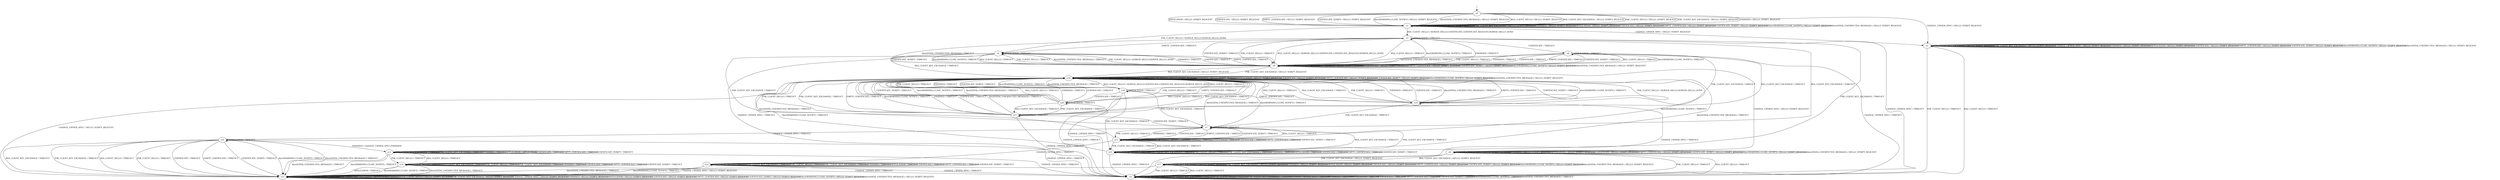 digraph h6 {
s0 [label="s0"];
s1 [label="s1"];
s2 [label="s2"];
s3 [label="s3"];
s4 [label="s4"];
s5 [label="s5"];
s6 [label="s6"];
s7 [label="s7"];
s8 [label="s8"];
s15 [label="s15"];
s16 [label="s16"];
s9 [label="s9"];
s10 [label="s10"];
s11 [label="s11"];
s18 [label="s18"];
s19 [label="s19"];
s21 [label="s21"];
s12 [label="s12"];
s13 [label="s13"];
s17 [label="s17"];
s20 [label="s20"];
s22 [label="s22"];
s14 [label="s14"];
s0 -> s1 [label="RSA_CLIENT_HELLO / HELLO_VERIFY_REQUEST"];
s0 -> s1 [label="RSA_CLIENT_KEY_EXCHANGE / HELLO_VERIFY_REQUEST"];
s0 -> s1 [label="PSK_CLIENT_HELLO / HELLO_VERIFY_REQUEST"];
s0 -> s1 [label="PSK_CLIENT_KEY_EXCHANGE / HELLO_VERIFY_REQUEST"];
s0 -> s2 [label="CHANGE_CIPHER_SPEC / HELLO_VERIFY_REQUEST"];
s0 -> s1 [label="FINISHED / HELLO_VERIFY_REQUEST"];
s0 -> s1 [label="APPLICATION / HELLO_VERIFY_REQUEST"];
s0 -> s1 [label="CERTIFICATE / HELLO_VERIFY_REQUEST"];
s0 -> s1 [label="EMPTY_CERTIFICATE / HELLO_VERIFY_REQUEST"];
s0 -> s1 [label="CERTIFICATE_VERIFY / HELLO_VERIFY_REQUEST"];
s0 -> s1 [label="Alert(WARNING,CLOSE_NOTIFY) / HELLO_VERIFY_REQUEST"];
s0 -> s1 [label="Alert(FATAL,UNEXPECTED_MESSAGE) / HELLO_VERIFY_REQUEST"];
s1 -> s3 [label="RSA_CLIENT_HELLO / SERVER_HELLO,CERTIFICATE,CERTIFICATE_REQUEST,SERVER_HELLO_DONE"];
s1 -> s1 [label="RSA_CLIENT_KEY_EXCHANGE / HELLO_VERIFY_REQUEST"];
s1 -> s4 [label="PSK_CLIENT_HELLO / SERVER_HELLO,SERVER_HELLO_DONE"];
s1 -> s1 [label="PSK_CLIENT_KEY_EXCHANGE / HELLO_VERIFY_REQUEST"];
s1 -> s2 [label="CHANGE_CIPHER_SPEC / HELLO_VERIFY_REQUEST"];
s1 -> s1 [label="FINISHED / HELLO_VERIFY_REQUEST"];
s1 -> s1 [label="APPLICATION / HELLO_VERIFY_REQUEST"];
s1 -> s1 [label="CERTIFICATE / HELLO_VERIFY_REQUEST"];
s1 -> s1 [label="EMPTY_CERTIFICATE / HELLO_VERIFY_REQUEST"];
s1 -> s1 [label="CERTIFICATE_VERIFY / HELLO_VERIFY_REQUEST"];
s1 -> s1 [label="Alert(WARNING,CLOSE_NOTIFY) / HELLO_VERIFY_REQUEST"];
s1 -> s1 [label="Alert(FATAL,UNEXPECTED_MESSAGE) / HELLO_VERIFY_REQUEST"];
s2 -> s5 [label="RSA_CLIENT_HELLO / TIMEOUT"];
s2 -> s2 [label="RSA_CLIENT_KEY_EXCHANGE / HELLO_VERIFY_REQUEST"];
s2 -> s5 [label="PSK_CLIENT_HELLO / TIMEOUT"];
s2 -> s2 [label="PSK_CLIENT_KEY_EXCHANGE / HELLO_VERIFY_REQUEST"];
s2 -> s2 [label="CHANGE_CIPHER_SPEC / HELLO_VERIFY_REQUEST"];
s2 -> s2 [label="FINISHED / HELLO_VERIFY_REQUEST"];
s2 -> s2 [label="APPLICATION / HELLO_VERIFY_REQUEST"];
s2 -> s2 [label="CERTIFICATE / HELLO_VERIFY_REQUEST"];
s2 -> s2 [label="EMPTY_CERTIFICATE / HELLO_VERIFY_REQUEST"];
s2 -> s2 [label="CERTIFICATE_VERIFY / HELLO_VERIFY_REQUEST"];
s2 -> s2 [label="Alert(WARNING,CLOSE_NOTIFY) / HELLO_VERIFY_REQUEST"];
s2 -> s2 [label="Alert(FATAL,UNEXPECTED_MESSAGE) / HELLO_VERIFY_REQUEST"];
s3 -> s6 [label="RSA_CLIENT_HELLO / TIMEOUT"];
s3 -> s7 [label="RSA_CLIENT_KEY_EXCHANGE / TIMEOUT"];
s3 -> s6 [label="PSK_CLIENT_HELLO / TIMEOUT"];
s3 -> s15 [label="PSK_CLIENT_KEY_EXCHANGE / TIMEOUT"];
s3 -> s5 [label="CHANGE_CIPHER_SPEC / TIMEOUT"];
s3 -> s6 [label="FINISHED / TIMEOUT"];
s3 -> s3 [label="APPLICATION / TIMEOUT"];
s3 -> s8 [label="CERTIFICATE / TIMEOUT"];
s3 -> s4 [label="EMPTY_CERTIFICATE / TIMEOUT"];
s3 -> s6 [label="CERTIFICATE_VERIFY / TIMEOUT"];
s3 -> s6 [label="Alert(WARNING,CLOSE_NOTIFY) / TIMEOUT"];
s3 -> s6 [label="Alert(FATAL,UNEXPECTED_MESSAGE) / TIMEOUT"];
s4 -> s6 [label="RSA_CLIENT_HELLO / TIMEOUT"];
s4 -> s16 [label="RSA_CLIENT_KEY_EXCHANGE / TIMEOUT"];
s4 -> s6 [label="PSK_CLIENT_HELLO / TIMEOUT"];
s4 -> s7 [label="PSK_CLIENT_KEY_EXCHANGE / TIMEOUT"];
s4 -> s5 [label="CHANGE_CIPHER_SPEC / TIMEOUT"];
s4 -> s6 [label="FINISHED / TIMEOUT"];
s4 -> s4 [label="APPLICATION / TIMEOUT"];
s4 -> s6 [label="CERTIFICATE / TIMEOUT"];
s4 -> s6 [label="EMPTY_CERTIFICATE / TIMEOUT"];
s4 -> s6 [label="CERTIFICATE_VERIFY / TIMEOUT"];
s4 -> s6 [label="Alert(WARNING,CLOSE_NOTIFY) / TIMEOUT"];
s4 -> s6 [label="Alert(FATAL,UNEXPECTED_MESSAGE) / TIMEOUT"];
s5 -> s5 [label="RSA_CLIENT_HELLO / TIMEOUT"];
s5 -> s5 [label="RSA_CLIENT_KEY_EXCHANGE / TIMEOUT"];
s5 -> s5 [label="PSK_CLIENT_HELLO / TIMEOUT"];
s5 -> s5 [label="PSK_CLIENT_KEY_EXCHANGE / TIMEOUT"];
s5 -> s5 [label="CHANGE_CIPHER_SPEC / TIMEOUT"];
s5 -> s5 [label="FINISHED / TIMEOUT"];
s5 -> s5 [label="APPLICATION / TIMEOUT"];
s5 -> s5 [label="CERTIFICATE / TIMEOUT"];
s5 -> s5 [label="EMPTY_CERTIFICATE / TIMEOUT"];
s5 -> s5 [label="CERTIFICATE_VERIFY / TIMEOUT"];
s5 -> s5 [label="Alert(WARNING,CLOSE_NOTIFY) / TIMEOUT"];
s5 -> s5 [label="Alert(FATAL,UNEXPECTED_MESSAGE) / TIMEOUT"];
s6 -> s3 [label="RSA_CLIENT_HELLO / SERVER_HELLO,CERTIFICATE,CERTIFICATE_REQUEST,SERVER_HELLO_DONE"];
s6 -> s16 [label="RSA_CLIENT_KEY_EXCHANGE / HELLO_VERIFY_REQUEST"];
s6 -> s4 [label="PSK_CLIENT_HELLO / SERVER_HELLO,SERVER_HELLO_DONE"];
s6 -> s16 [label="PSK_CLIENT_KEY_EXCHANGE / HELLO_VERIFY_REQUEST"];
s6 -> s9 [label="CHANGE_CIPHER_SPEC / HELLO_VERIFY_REQUEST"];
s6 -> s6 [label="FINISHED / HELLO_VERIFY_REQUEST"];
s6 -> s6 [label="APPLICATION / HELLO_VERIFY_REQUEST"];
s6 -> s6 [label="CERTIFICATE / HELLO_VERIFY_REQUEST"];
s6 -> s6 [label="EMPTY_CERTIFICATE / HELLO_VERIFY_REQUEST"];
s6 -> s6 [label="CERTIFICATE_VERIFY / HELLO_VERIFY_REQUEST"];
s6 -> s6 [label="Alert(WARNING,CLOSE_NOTIFY) / HELLO_VERIFY_REQUEST"];
s6 -> s6 [label="Alert(FATAL,UNEXPECTED_MESSAGE) / HELLO_VERIFY_REQUEST"];
s7 -> s21 [label="RSA_CLIENT_HELLO / TIMEOUT"];
s7 -> s15 [label="RSA_CLIENT_KEY_EXCHANGE / TIMEOUT"];
s7 -> s21 [label="PSK_CLIENT_HELLO / TIMEOUT"];
s7 -> s15 [label="PSK_CLIENT_KEY_EXCHANGE / TIMEOUT"];
s7 -> s10 [label="CHANGE_CIPHER_SPEC / TIMEOUT"];
s7 -> s21 [label="FINISHED / TIMEOUT"];
s7 -> s7 [label="APPLICATION / TIMEOUT"];
s7 -> s21 [label="CERTIFICATE / TIMEOUT"];
s7 -> s21 [label="EMPTY_CERTIFICATE / TIMEOUT"];
s7 -> s21 [label="CERTIFICATE_VERIFY / TIMEOUT"];
s7 -> s16 [label="Alert(WARNING,CLOSE_NOTIFY) / TIMEOUT"];
s7 -> s16 [label="Alert(FATAL,UNEXPECTED_MESSAGE) / TIMEOUT"];
s8 -> s6 [label="RSA_CLIENT_HELLO / TIMEOUT"];
s8 -> s11 [label="RSA_CLIENT_KEY_EXCHANGE / TIMEOUT"];
s8 -> s6 [label="PSK_CLIENT_HELLO / TIMEOUT"];
s8 -> s11 [label="PSK_CLIENT_KEY_EXCHANGE / TIMEOUT"];
s8 -> s5 [label="CHANGE_CIPHER_SPEC / TIMEOUT"];
s8 -> s6 [label="FINISHED / TIMEOUT"];
s8 -> s8 [label="APPLICATION / TIMEOUT"];
s8 -> s6 [label="CERTIFICATE / TIMEOUT"];
s8 -> s6 [label="EMPTY_CERTIFICATE / TIMEOUT"];
s8 -> s6 [label="CERTIFICATE_VERIFY / TIMEOUT"];
s8 -> s6 [label="Alert(WARNING,CLOSE_NOTIFY) / TIMEOUT"];
s8 -> s6 [label="Alert(FATAL,UNEXPECTED_MESSAGE) / TIMEOUT"];
s15 -> s15 [label="RSA_CLIENT_HELLO / TIMEOUT"];
s15 -> s15 [label="RSA_CLIENT_KEY_EXCHANGE / TIMEOUT"];
s15 -> s15 [label="PSK_CLIENT_HELLO / TIMEOUT"];
s15 -> s15 [label="PSK_CLIENT_KEY_EXCHANGE / TIMEOUT"];
s15 -> s5 [label="CHANGE_CIPHER_SPEC / TIMEOUT"];
s15 -> s15 [label="FINISHED / TIMEOUT"];
s15 -> s15 [label="APPLICATION / TIMEOUT"];
s15 -> s15 [label="CERTIFICATE / TIMEOUT"];
s15 -> s15 [label="EMPTY_CERTIFICATE / TIMEOUT"];
s15 -> s15 [label="CERTIFICATE_VERIFY / TIMEOUT"];
s15 -> s16 [label="Alert(WARNING,CLOSE_NOTIFY) / TIMEOUT"];
s15 -> s16 [label="Alert(FATAL,UNEXPECTED_MESSAGE) / TIMEOUT"];
s16 -> s18 [label="RSA_CLIENT_HELLO / SERVER_HELLO,CERTIFICATE,CERTIFICATE_REQUEST,SERVER_HELLO_DONE"];
s16 -> s16 [label="RSA_CLIENT_KEY_EXCHANGE / HELLO_VERIFY_REQUEST"];
s16 -> s19 [label="PSK_CLIENT_HELLO / SERVER_HELLO,SERVER_HELLO_DONE"];
s16 -> s16 [label="PSK_CLIENT_KEY_EXCHANGE / HELLO_VERIFY_REQUEST"];
s16 -> s12 [label="CHANGE_CIPHER_SPEC / HELLO_VERIFY_REQUEST"];
s16 -> s16 [label="FINISHED / HELLO_VERIFY_REQUEST"];
s16 -> s16 [label="APPLICATION / HELLO_VERIFY_REQUEST"];
s16 -> s16 [label="CERTIFICATE / HELLO_VERIFY_REQUEST"];
s16 -> s16 [label="EMPTY_CERTIFICATE / HELLO_VERIFY_REQUEST"];
s16 -> s16 [label="CERTIFICATE_VERIFY / HELLO_VERIFY_REQUEST"];
s16 -> s16 [label="Alert(WARNING,CLOSE_NOTIFY) / HELLO_VERIFY_REQUEST"];
s16 -> s16 [label="Alert(FATAL,UNEXPECTED_MESSAGE) / HELLO_VERIFY_REQUEST"];
s9 -> s5 [label="RSA_CLIENT_HELLO / TIMEOUT"];
s9 -> s17 [label="RSA_CLIENT_KEY_EXCHANGE / HELLO_VERIFY_REQUEST"];
s9 -> s5 [label="PSK_CLIENT_HELLO / TIMEOUT"];
s9 -> s17 [label="PSK_CLIENT_KEY_EXCHANGE / HELLO_VERIFY_REQUEST"];
s9 -> s9 [label="CHANGE_CIPHER_SPEC / HELLO_VERIFY_REQUEST"];
s9 -> s9 [label="FINISHED / HELLO_VERIFY_REQUEST"];
s9 -> s9 [label="APPLICATION / HELLO_VERIFY_REQUEST"];
s9 -> s9 [label="CERTIFICATE / HELLO_VERIFY_REQUEST"];
s9 -> s9 [label="EMPTY_CERTIFICATE / HELLO_VERIFY_REQUEST"];
s9 -> s9 [label="CERTIFICATE_VERIFY / HELLO_VERIFY_REQUEST"];
s9 -> s9 [label="Alert(WARNING,CLOSE_NOTIFY) / HELLO_VERIFY_REQUEST"];
s9 -> s9 [label="Alert(FATAL,UNEXPECTED_MESSAGE) / HELLO_VERIFY_REQUEST"];
s10 -> s12 [label="RSA_CLIENT_HELLO / TIMEOUT"];
s10 -> s12 [label="RSA_CLIENT_KEY_EXCHANGE / TIMEOUT"];
s10 -> s12 [label="PSK_CLIENT_HELLO / TIMEOUT"];
s10 -> s12 [label="PSK_CLIENT_KEY_EXCHANGE / TIMEOUT"];
s10 -> s5 [label="CHANGE_CIPHER_SPEC / TIMEOUT"];
s10 -> s13 [label="FINISHED / CHANGE_CIPHER_SPEC,FINISHED"];
s10 -> s10 [label="APPLICATION / TIMEOUT"];
s10 -> s12 [label="CERTIFICATE / TIMEOUT"];
s10 -> s12 [label="EMPTY_CERTIFICATE / TIMEOUT"];
s10 -> s12 [label="CERTIFICATE_VERIFY / TIMEOUT"];
s10 -> s12 [label="Alert(WARNING,CLOSE_NOTIFY) / TIMEOUT"];
s10 -> s12 [label="Alert(FATAL,UNEXPECTED_MESSAGE) / TIMEOUT"];
s11 -> s16 [label="RSA_CLIENT_HELLO / TIMEOUT"];
s11 -> s16 [label="RSA_CLIENT_KEY_EXCHANGE / TIMEOUT"];
s11 -> s16 [label="PSK_CLIENT_HELLO / TIMEOUT"];
s11 -> s16 [label="PSK_CLIENT_KEY_EXCHANGE / TIMEOUT"];
s11 -> s5 [label="CHANGE_CIPHER_SPEC / TIMEOUT"];
s11 -> s16 [label="FINISHED / TIMEOUT"];
s11 -> s11 [label="APPLICATION / TIMEOUT"];
s11 -> s16 [label="CERTIFICATE / TIMEOUT"];
s11 -> s16 [label="EMPTY_CERTIFICATE / TIMEOUT"];
s11 -> s7 [label="CERTIFICATE_VERIFY / TIMEOUT"];
s11 -> s16 [label="Alert(WARNING,CLOSE_NOTIFY) / TIMEOUT"];
s11 -> s16 [label="Alert(FATAL,UNEXPECTED_MESSAGE) / TIMEOUT"];
s18 -> s16 [label="RSA_CLIENT_HELLO / TIMEOUT"];
s18 -> s7 [label="RSA_CLIENT_KEY_EXCHANGE / TIMEOUT"];
s18 -> s16 [label="PSK_CLIENT_HELLO / TIMEOUT"];
s18 -> s15 [label="PSK_CLIENT_KEY_EXCHANGE / TIMEOUT"];
s18 -> s5 [label="CHANGE_CIPHER_SPEC / TIMEOUT"];
s18 -> s16 [label="FINISHED / TIMEOUT"];
s18 -> s18 [label="APPLICATION / TIMEOUT"];
s18 -> s20 [label="CERTIFICATE / TIMEOUT"];
s18 -> s19 [label="EMPTY_CERTIFICATE / TIMEOUT"];
s18 -> s16 [label="CERTIFICATE_VERIFY / TIMEOUT"];
s18 -> s16 [label="Alert(WARNING,CLOSE_NOTIFY) / TIMEOUT"];
s18 -> s16 [label="Alert(FATAL,UNEXPECTED_MESSAGE) / TIMEOUT"];
s19 -> s16 [label="RSA_CLIENT_HELLO / TIMEOUT"];
s19 -> s16 [label="RSA_CLIENT_KEY_EXCHANGE / TIMEOUT"];
s19 -> s16 [label="PSK_CLIENT_HELLO / TIMEOUT"];
s19 -> s7 [label="PSK_CLIENT_KEY_EXCHANGE / TIMEOUT"];
s19 -> s5 [label="CHANGE_CIPHER_SPEC / TIMEOUT"];
s19 -> s16 [label="FINISHED / TIMEOUT"];
s19 -> s19 [label="APPLICATION / TIMEOUT"];
s19 -> s16 [label="CERTIFICATE / TIMEOUT"];
s19 -> s16 [label="EMPTY_CERTIFICATE / TIMEOUT"];
s19 -> s16 [label="CERTIFICATE_VERIFY / TIMEOUT"];
s19 -> s16 [label="Alert(WARNING,CLOSE_NOTIFY) / TIMEOUT"];
s19 -> s16 [label="Alert(FATAL,UNEXPECTED_MESSAGE) / TIMEOUT"];
s21 -> s21 [label="RSA_CLIENT_HELLO / TIMEOUT"];
s21 -> s15 [label="RSA_CLIENT_KEY_EXCHANGE / TIMEOUT"];
s21 -> s21 [label="PSK_CLIENT_HELLO / TIMEOUT"];
s21 -> s15 [label="PSK_CLIENT_KEY_EXCHANGE / TIMEOUT"];
s21 -> s22 [label="CHANGE_CIPHER_SPEC / TIMEOUT"];
s21 -> s21 [label="FINISHED / TIMEOUT"];
s21 -> s21 [label="APPLICATION / TIMEOUT"];
s21 -> s21 [label="CERTIFICATE / TIMEOUT"];
s21 -> s21 [label="EMPTY_CERTIFICATE / TIMEOUT"];
s21 -> s21 [label="CERTIFICATE_VERIFY / TIMEOUT"];
s21 -> s16 [label="Alert(WARNING,CLOSE_NOTIFY) / TIMEOUT"];
s21 -> s16 [label="Alert(FATAL,UNEXPECTED_MESSAGE) / TIMEOUT"];
s12 -> s12 [label="RSA_CLIENT_HELLO / HELLO_VERIFY_REQUEST"];
s12 -> s12 [label="RSA_CLIENT_KEY_EXCHANGE / HELLO_VERIFY_REQUEST"];
s12 -> s12 [label="PSK_CLIENT_HELLO / HELLO_VERIFY_REQUEST"];
s12 -> s12 [label="PSK_CLIENT_KEY_EXCHANGE / HELLO_VERIFY_REQUEST"];
s12 -> s12 [label="CHANGE_CIPHER_SPEC / HELLO_VERIFY_REQUEST"];
s12 -> s12 [label="FINISHED / HELLO_VERIFY_REQUEST"];
s12 -> s12 [label="APPLICATION / HELLO_VERIFY_REQUEST"];
s12 -> s12 [label="CERTIFICATE / HELLO_VERIFY_REQUEST"];
s12 -> s12 [label="EMPTY_CERTIFICATE / HELLO_VERIFY_REQUEST"];
s12 -> s12 [label="CERTIFICATE_VERIFY / HELLO_VERIFY_REQUEST"];
s12 -> s12 [label="Alert(WARNING,CLOSE_NOTIFY) / HELLO_VERIFY_REQUEST"];
s12 -> s12 [label="Alert(FATAL,UNEXPECTED_MESSAGE) / HELLO_VERIFY_REQUEST"];
s13 -> s14 [label="RSA_CLIENT_HELLO / TIMEOUT"];
s13 -> s13 [label="RSA_CLIENT_KEY_EXCHANGE / TIMEOUT"];
s13 -> s14 [label="PSK_CLIENT_HELLO / TIMEOUT"];
s13 -> s13 [label="PSK_CLIENT_KEY_EXCHANGE / TIMEOUT"];
s13 -> s5 [label="CHANGE_CIPHER_SPEC / TIMEOUT"];
s13 -> s13 [label="FINISHED / TIMEOUT"];
s13 -> s13 [label="APPLICATION / APPLICATION"];
s13 -> s13 [label="CERTIFICATE / TIMEOUT"];
s13 -> s13 [label="EMPTY_CERTIFICATE / TIMEOUT"];
s13 -> s13 [label="CERTIFICATE_VERIFY / TIMEOUT"];
s13 -> s12 [label="Alert(WARNING,CLOSE_NOTIFY) / TIMEOUT"];
s13 -> s12 [label="Alert(FATAL,UNEXPECTED_MESSAGE) / TIMEOUT"];
s17 -> s5 [label="RSA_CLIENT_HELLO / TIMEOUT"];
s17 -> s17 [label="RSA_CLIENT_KEY_EXCHANGE / HELLO_VERIFY_REQUEST"];
s17 -> s5 [label="PSK_CLIENT_HELLO / TIMEOUT"];
s17 -> s17 [label="PSK_CLIENT_KEY_EXCHANGE / HELLO_VERIFY_REQUEST"];
s17 -> s12 [label="CHANGE_CIPHER_SPEC / HELLO_VERIFY_REQUEST"];
s17 -> s17 [label="FINISHED / HELLO_VERIFY_REQUEST"];
s17 -> s17 [label="APPLICATION / HELLO_VERIFY_REQUEST"];
s17 -> s17 [label="CERTIFICATE / HELLO_VERIFY_REQUEST"];
s17 -> s17 [label="EMPTY_CERTIFICATE / HELLO_VERIFY_REQUEST"];
s17 -> s17 [label="CERTIFICATE_VERIFY / HELLO_VERIFY_REQUEST"];
s17 -> s17 [label="Alert(WARNING,CLOSE_NOTIFY) / HELLO_VERIFY_REQUEST"];
s17 -> s17 [label="Alert(FATAL,UNEXPECTED_MESSAGE) / HELLO_VERIFY_REQUEST"];
s20 -> s16 [label="RSA_CLIENT_HELLO / TIMEOUT"];
s20 -> s11 [label="RSA_CLIENT_KEY_EXCHANGE / TIMEOUT"];
s20 -> s16 [label="PSK_CLIENT_HELLO / TIMEOUT"];
s20 -> s11 [label="PSK_CLIENT_KEY_EXCHANGE / TIMEOUT"];
s20 -> s5 [label="CHANGE_CIPHER_SPEC / TIMEOUT"];
s20 -> s16 [label="FINISHED / TIMEOUT"];
s20 -> s20 [label="APPLICATION / TIMEOUT"];
s20 -> s16 [label="CERTIFICATE / TIMEOUT"];
s20 -> s16 [label="EMPTY_CERTIFICATE / TIMEOUT"];
s20 -> s16 [label="CERTIFICATE_VERIFY / TIMEOUT"];
s20 -> s16 [label="Alert(WARNING,CLOSE_NOTIFY) / TIMEOUT"];
s20 -> s16 [label="Alert(FATAL,UNEXPECTED_MESSAGE) / TIMEOUT"];
s22 -> s22 [label="RSA_CLIENT_HELLO / TIMEOUT"];
s22 -> s22 [label="RSA_CLIENT_KEY_EXCHANGE / TIMEOUT"];
s22 -> s22 [label="PSK_CLIENT_HELLO / TIMEOUT"];
s22 -> s22 [label="PSK_CLIENT_KEY_EXCHANGE / TIMEOUT"];
s22 -> s5 [label="CHANGE_CIPHER_SPEC / TIMEOUT"];
s22 -> s22 [label="FINISHED / TIMEOUT"];
s22 -> s22 [label="APPLICATION / TIMEOUT"];
s22 -> s22 [label="CERTIFICATE / TIMEOUT"];
s22 -> s22 [label="EMPTY_CERTIFICATE / TIMEOUT"];
s22 -> s22 [label="CERTIFICATE_VERIFY / TIMEOUT"];
s22 -> s12 [label="Alert(WARNING,CLOSE_NOTIFY) / TIMEOUT"];
s22 -> s12 [label="Alert(FATAL,UNEXPECTED_MESSAGE) / TIMEOUT"];
s14 -> s14 [label="RSA_CLIENT_HELLO / TIMEOUT"];
s14 -> s14 [label="RSA_CLIENT_KEY_EXCHANGE / TIMEOUT"];
s14 -> s14 [label="PSK_CLIENT_HELLO / TIMEOUT"];
s14 -> s14 [label="PSK_CLIENT_KEY_EXCHANGE / TIMEOUT"];
s14 -> s5 [label="CHANGE_CIPHER_SPEC / TIMEOUT"];
s14 -> s14 [label="FINISHED / TIMEOUT"];
s14 -> s12 [label="APPLICATION / TIMEOUT"];
s14 -> s14 [label="CERTIFICATE / TIMEOUT"];
s14 -> s14 [label="EMPTY_CERTIFICATE / TIMEOUT"];
s14 -> s14 [label="CERTIFICATE_VERIFY / TIMEOUT"];
s14 -> s12 [label="Alert(WARNING,CLOSE_NOTIFY) / TIMEOUT"];
s14 -> s12 [label="Alert(FATAL,UNEXPECTED_MESSAGE) / TIMEOUT"];
__start0 [shape=none, label=""];
__start0 -> s0 [label=""];
}
